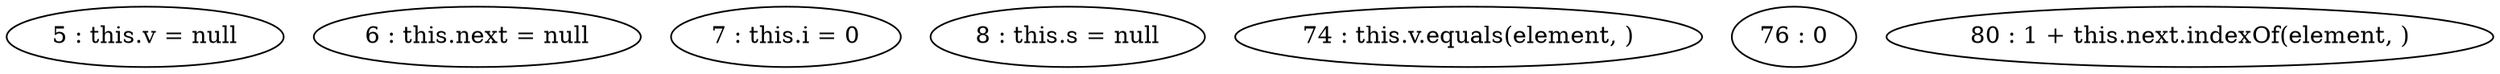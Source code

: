 digraph G {
"5 : this.v = null"
"6 : this.next = null"
"7 : this.i = 0"
"8 : this.s = null"
"74 : this.v.equals(element, )"
"76 : 0"
"80 : 1 + this.next.indexOf(element, )"
}